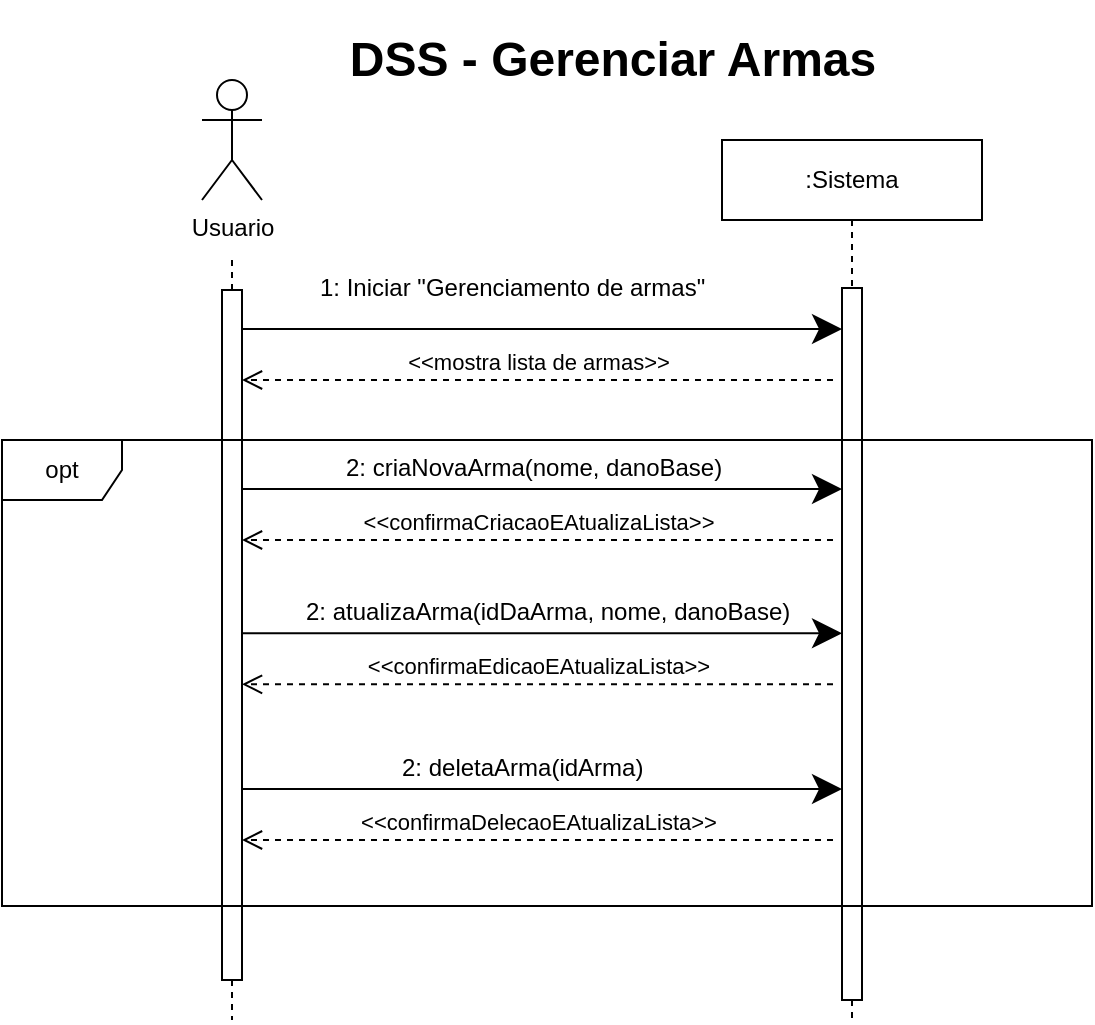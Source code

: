 <mxfile version="27.2.0">
  <diagram name="Página-1" id="NE-qH7aZryAqYWC-E4wM">
    <mxGraphModel grid="1" page="1" gridSize="10" guides="1" tooltips="1" connect="1" arrows="1" fold="1" pageScale="1" pageWidth="827" pageHeight="1169" math="0" shadow="0">
      <root>
        <mxCell id="0" />
        <mxCell id="1" parent="0" />
        <mxCell id="7YTAoBE40pwMSV6XxfoY-1" value="DSS - Gerenciar Armas" style="text;strokeColor=none;fillColor=none;html=1;fontSize=24;fontStyle=1;verticalAlign=middle;align=center;" vertex="1" parent="1">
          <mxGeometry x="230" y="110" width="350" height="60" as="geometry" />
        </mxCell>
        <mxCell id="7YTAoBE40pwMSV6XxfoY-2" value="Usuario" style="shape=umlActor;verticalLabelPosition=bottom;verticalAlign=top;html=1;" vertex="1" parent="1">
          <mxGeometry x="200" y="150" width="30" height="60" as="geometry" />
        </mxCell>
        <mxCell id="7YTAoBE40pwMSV6XxfoY-3" value="" style="endArrow=none;dashed=1;endFill=0;endSize=12;html=1;rounded=0;startFill=0;" edge="1" parent="1">
          <mxGeometry width="160" relative="1" as="geometry">
            <mxPoint x="215" y="240" as="sourcePoint" />
            <mxPoint x="215" y="620" as="targetPoint" />
            <Array as="points">
              <mxPoint x="215" y="350" />
            </Array>
          </mxGeometry>
        </mxCell>
        <mxCell id="7YTAoBE40pwMSV6XxfoY-4" value=":Sistema" style="shape=umlLifeline;perimeter=lifelinePerimeter;whiteSpace=wrap;html=1;container=0;dropTarget=0;collapsible=0;recursiveResize=0;outlineConnect=0;portConstraint=eastwest;newEdgeStyle={&quot;edgeStyle&quot;:&quot;elbowEdgeStyle&quot;,&quot;elbow&quot;:&quot;vertical&quot;,&quot;curved&quot;:0,&quot;rounded&quot;:0};" vertex="1" parent="1">
          <mxGeometry x="460" y="180" width="130" height="440" as="geometry" />
        </mxCell>
        <mxCell id="7YTAoBE40pwMSV6XxfoY-5" value="1: Iniciar &quot;Gerenciamento de armas&quot;" style="text;whiteSpace=wrap;html=1;" vertex="1" parent="1">
          <mxGeometry x="257" y="240" width="250" height="25" as="geometry" />
        </mxCell>
        <mxCell id="7YTAoBE40pwMSV6XxfoY-6" value="" style="endArrow=classic;endFill=1;endSize=12;html=1;rounded=0;" edge="1" parent="1">
          <mxGeometry width="160" relative="1" as="geometry">
            <mxPoint x="220" y="274.5" as="sourcePoint" />
            <mxPoint x="520" y="274.5" as="targetPoint" />
          </mxGeometry>
        </mxCell>
        <mxCell id="7YTAoBE40pwMSV6XxfoY-7" value="" style="html=1;points=[];perimeter=orthogonalPerimeter;outlineConnect=0;targetShapes=umlLifeline;portConstraint=eastwest;newEdgeStyle={&quot;edgeStyle&quot;:&quot;elbowEdgeStyle&quot;,&quot;elbow&quot;:&quot;vertical&quot;,&quot;curved&quot;:0,&quot;rounded&quot;:0};" vertex="1" parent="1">
          <mxGeometry x="520" y="254" width="10" height="356" as="geometry" />
        </mxCell>
        <mxCell id="7YTAoBE40pwMSV6XxfoY-11" value="" style="html=1;points=[];perimeter=orthogonalPerimeter;outlineConnect=0;targetShapes=umlLifeline;portConstraint=eastwest;newEdgeStyle={&quot;edgeStyle&quot;:&quot;elbowEdgeStyle&quot;,&quot;elbow&quot;:&quot;vertical&quot;,&quot;curved&quot;:0,&quot;rounded&quot;:0};" vertex="1" parent="1">
          <mxGeometry x="210" y="255" width="10" height="345" as="geometry" />
        </mxCell>
        <mxCell id="7YTAoBE40pwMSV6XxfoY-23" value="&amp;lt;&amp;lt;mostra lista de armas&amp;gt;&amp;gt;" style="html=1;verticalAlign=bottom;endArrow=open;dashed=1;endSize=8;curved=0;rounded=0;" edge="1" parent="1">
          <mxGeometry relative="1" as="geometry">
            <mxPoint x="515.5" y="300" as="sourcePoint" />
            <mxPoint x="220" y="300" as="targetPoint" />
          </mxGeometry>
        </mxCell>
        <mxCell id="7YTAoBE40pwMSV6XxfoY-24" value="opt" style="shape=umlFrame;whiteSpace=wrap;html=1;pointerEvents=0;gradientColor=none;swimlaneFillColor=none;" vertex="1" parent="1">
          <mxGeometry x="100" y="330" width="545" height="233" as="geometry" />
        </mxCell>
        <mxCell id="7YTAoBE40pwMSV6XxfoY-25" value="2: criaNovaArma(nome, danoBase)" style="text;whiteSpace=wrap;html=1;" vertex="1" parent="1">
          <mxGeometry x="270" y="330" width="250" height="25" as="geometry" />
        </mxCell>
        <mxCell id="7YTAoBE40pwMSV6XxfoY-26" value="" style="endArrow=classic;endFill=1;endSize=12;html=1;rounded=0;" edge="1" parent="1">
          <mxGeometry width="160" relative="1" as="geometry">
            <mxPoint x="220" y="354.5" as="sourcePoint" />
            <mxPoint x="520" y="354.5" as="targetPoint" />
          </mxGeometry>
        </mxCell>
        <mxCell id="7YTAoBE40pwMSV6XxfoY-27" value="&amp;lt;&amp;lt;confirmaCriacaoEAtualizaLista&amp;gt;&amp;gt;" style="html=1;verticalAlign=bottom;endArrow=open;dashed=1;endSize=8;curved=0;rounded=0;" edge="1" parent="1">
          <mxGeometry relative="1" as="geometry">
            <mxPoint x="515.5" y="380" as="sourcePoint" />
            <mxPoint x="220" y="380" as="targetPoint" />
          </mxGeometry>
        </mxCell>
        <mxCell id="7YTAoBE40pwMSV6XxfoY-28" value="2: atualizaArma(idDaArma, nome, danoBase)" style="text;whiteSpace=wrap;html=1;" vertex="1" parent="1">
          <mxGeometry x="250" y="402.14" width="250" height="25" as="geometry" />
        </mxCell>
        <mxCell id="7YTAoBE40pwMSV6XxfoY-29" value="" style="endArrow=classic;endFill=1;endSize=12;html=1;rounded=0;" edge="1" parent="1">
          <mxGeometry width="160" relative="1" as="geometry">
            <mxPoint x="220" y="426.64" as="sourcePoint" />
            <mxPoint x="520" y="426.64" as="targetPoint" />
          </mxGeometry>
        </mxCell>
        <mxCell id="7YTAoBE40pwMSV6XxfoY-30" value="&amp;lt;&amp;lt;confirmaEdicaoEAtualizaLista&amp;gt;&amp;gt;" style="html=1;verticalAlign=bottom;endArrow=open;dashed=1;endSize=8;curved=0;rounded=0;" edge="1" parent="1">
          <mxGeometry relative="1" as="geometry">
            <mxPoint x="515.5" y="452.14" as="sourcePoint" />
            <mxPoint x="220" y="452.14" as="targetPoint" />
          </mxGeometry>
        </mxCell>
        <mxCell id="7YTAoBE40pwMSV6XxfoY-31" value="2: deletaArma(idArma)" style="text;whiteSpace=wrap;html=1;" vertex="1" parent="1">
          <mxGeometry x="298" y="480" width="130" height="25" as="geometry" />
        </mxCell>
        <mxCell id="7YTAoBE40pwMSV6XxfoY-32" value="" style="endArrow=classic;endFill=1;endSize=12;html=1;rounded=0;" edge="1" parent="1">
          <mxGeometry width="160" relative="1" as="geometry">
            <mxPoint x="220" y="504.5" as="sourcePoint" />
            <mxPoint x="520" y="504.5" as="targetPoint" />
          </mxGeometry>
        </mxCell>
        <mxCell id="7YTAoBE40pwMSV6XxfoY-33" value="&amp;lt;&amp;lt;confirmaDelecaoEAtualizaLista&amp;gt;&amp;gt;" style="html=1;verticalAlign=bottom;endArrow=open;dashed=1;endSize=8;curved=0;rounded=0;" edge="1" parent="1">
          <mxGeometry relative="1" as="geometry">
            <mxPoint x="515.5" y="530" as="sourcePoint" />
            <mxPoint x="220" y="530" as="targetPoint" />
          </mxGeometry>
        </mxCell>
      </root>
    </mxGraphModel>
  </diagram>
</mxfile>
